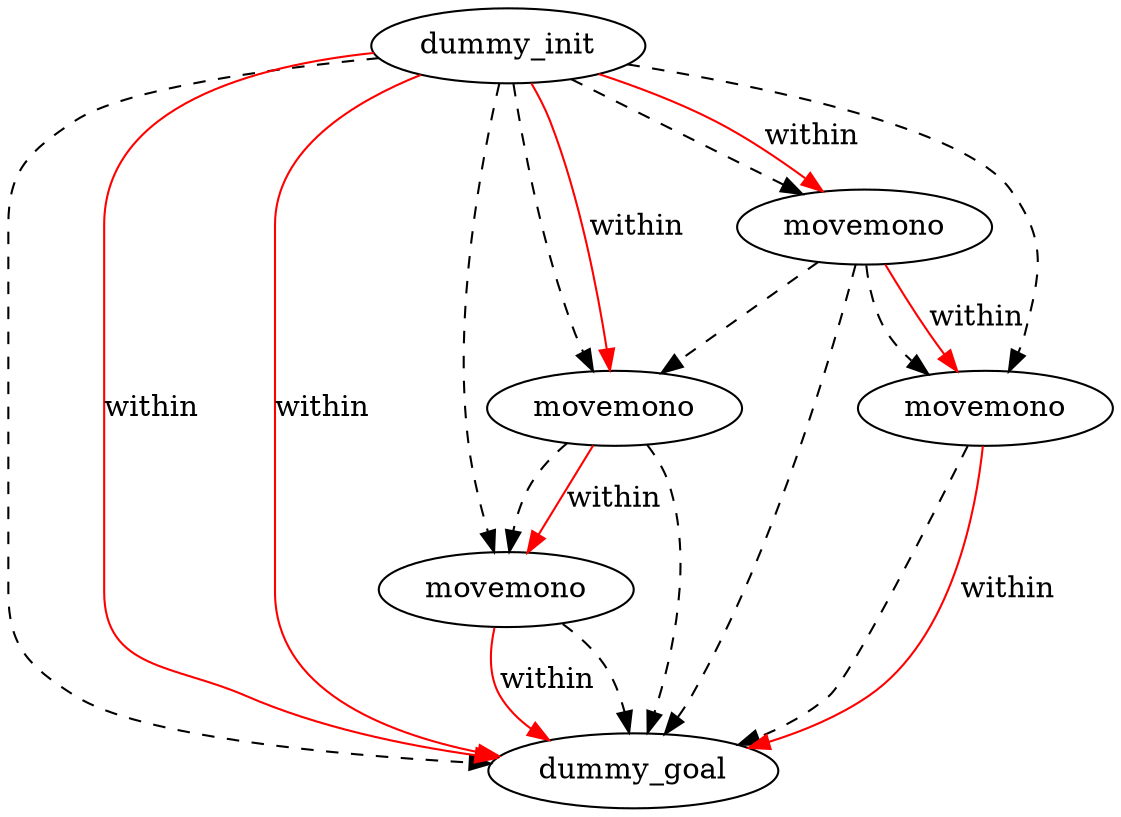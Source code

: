 digraph {
	"233e1589-58ac-4a0e-d6d2-34b469f760ae" [label=dummy_init]
	"2aa14851-fec0-2849-e6f8-498c8215b86a" [label=dummy_goal]
	"f7d5d21a-8479-d783-5a91-c613c14b2bad" [label=movemono]
	"4e4c8439-0d3f-6981-8403-a4dc53e956d3" [label=movemono]
	"a17c6143-3b56-c170-b587-2e50c21e65ac" [label=movemono]
	"bedc140f-bf1e-2b91-4c98-0eeca027a9a4" [label=movemono]
	"233e1589-58ac-4a0e-d6d2-34b469f760ae" -> "4e4c8439-0d3f-6981-8403-a4dc53e956d3" [color=black style=dashed]
	"bedc140f-bf1e-2b91-4c98-0eeca027a9a4" -> "2aa14851-fec0-2849-e6f8-498c8215b86a" [color=black style=dashed]
	"bedc140f-bf1e-2b91-4c98-0eeca027a9a4" -> "f7d5d21a-8479-d783-5a91-c613c14b2bad" [color=black style=dashed]
	"a17c6143-3b56-c170-b587-2e50c21e65ac" -> "2aa14851-fec0-2849-e6f8-498c8215b86a" [color=black style=dashed]
	"233e1589-58ac-4a0e-d6d2-34b469f760ae" -> "a17c6143-3b56-c170-b587-2e50c21e65ac" [color=black style=dashed]
	"233e1589-58ac-4a0e-d6d2-34b469f760ae" -> "bedc140f-bf1e-2b91-4c98-0eeca027a9a4" [color=black style=dashed]
	"4e4c8439-0d3f-6981-8403-a4dc53e956d3" -> "2aa14851-fec0-2849-e6f8-498c8215b86a" [color=black style=dashed]
	"233e1589-58ac-4a0e-d6d2-34b469f760ae" -> "2aa14851-fec0-2849-e6f8-498c8215b86a" [color=black style=dashed]
	"233e1589-58ac-4a0e-d6d2-34b469f760ae" -> "f7d5d21a-8479-d783-5a91-c613c14b2bad" [color=black style=dashed]
	"a17c6143-3b56-c170-b587-2e50c21e65ac" -> "4e4c8439-0d3f-6981-8403-a4dc53e956d3" [color=black style=dashed]
	"f7d5d21a-8479-d783-5a91-c613c14b2bad" -> "2aa14851-fec0-2849-e6f8-498c8215b86a" [color=black style=dashed]
	"a17c6143-3b56-c170-b587-2e50c21e65ac" -> "bedc140f-bf1e-2b91-4c98-0eeca027a9a4" [color=black style=dashed]
	"bedc140f-bf1e-2b91-4c98-0eeca027a9a4" -> "f7d5d21a-8479-d783-5a91-c613c14b2bad" [label=within color=red]
	"233e1589-58ac-4a0e-d6d2-34b469f760ae" -> "a17c6143-3b56-c170-b587-2e50c21e65ac" [label=within color=red]
	"f7d5d21a-8479-d783-5a91-c613c14b2bad" -> "2aa14851-fec0-2849-e6f8-498c8215b86a" [label=within color=red]
	"233e1589-58ac-4a0e-d6d2-34b469f760ae" -> "2aa14851-fec0-2849-e6f8-498c8215b86a" [label=within color=red]
	"4e4c8439-0d3f-6981-8403-a4dc53e956d3" -> "2aa14851-fec0-2849-e6f8-498c8215b86a" [label=within color=red]
	"233e1589-58ac-4a0e-d6d2-34b469f760ae" -> "bedc140f-bf1e-2b91-4c98-0eeca027a9a4" [label=within color=red]
	"a17c6143-3b56-c170-b587-2e50c21e65ac" -> "4e4c8439-0d3f-6981-8403-a4dc53e956d3" [label=within color=red]
	"233e1589-58ac-4a0e-d6d2-34b469f760ae" -> "2aa14851-fec0-2849-e6f8-498c8215b86a" [label=within color=red]
}
